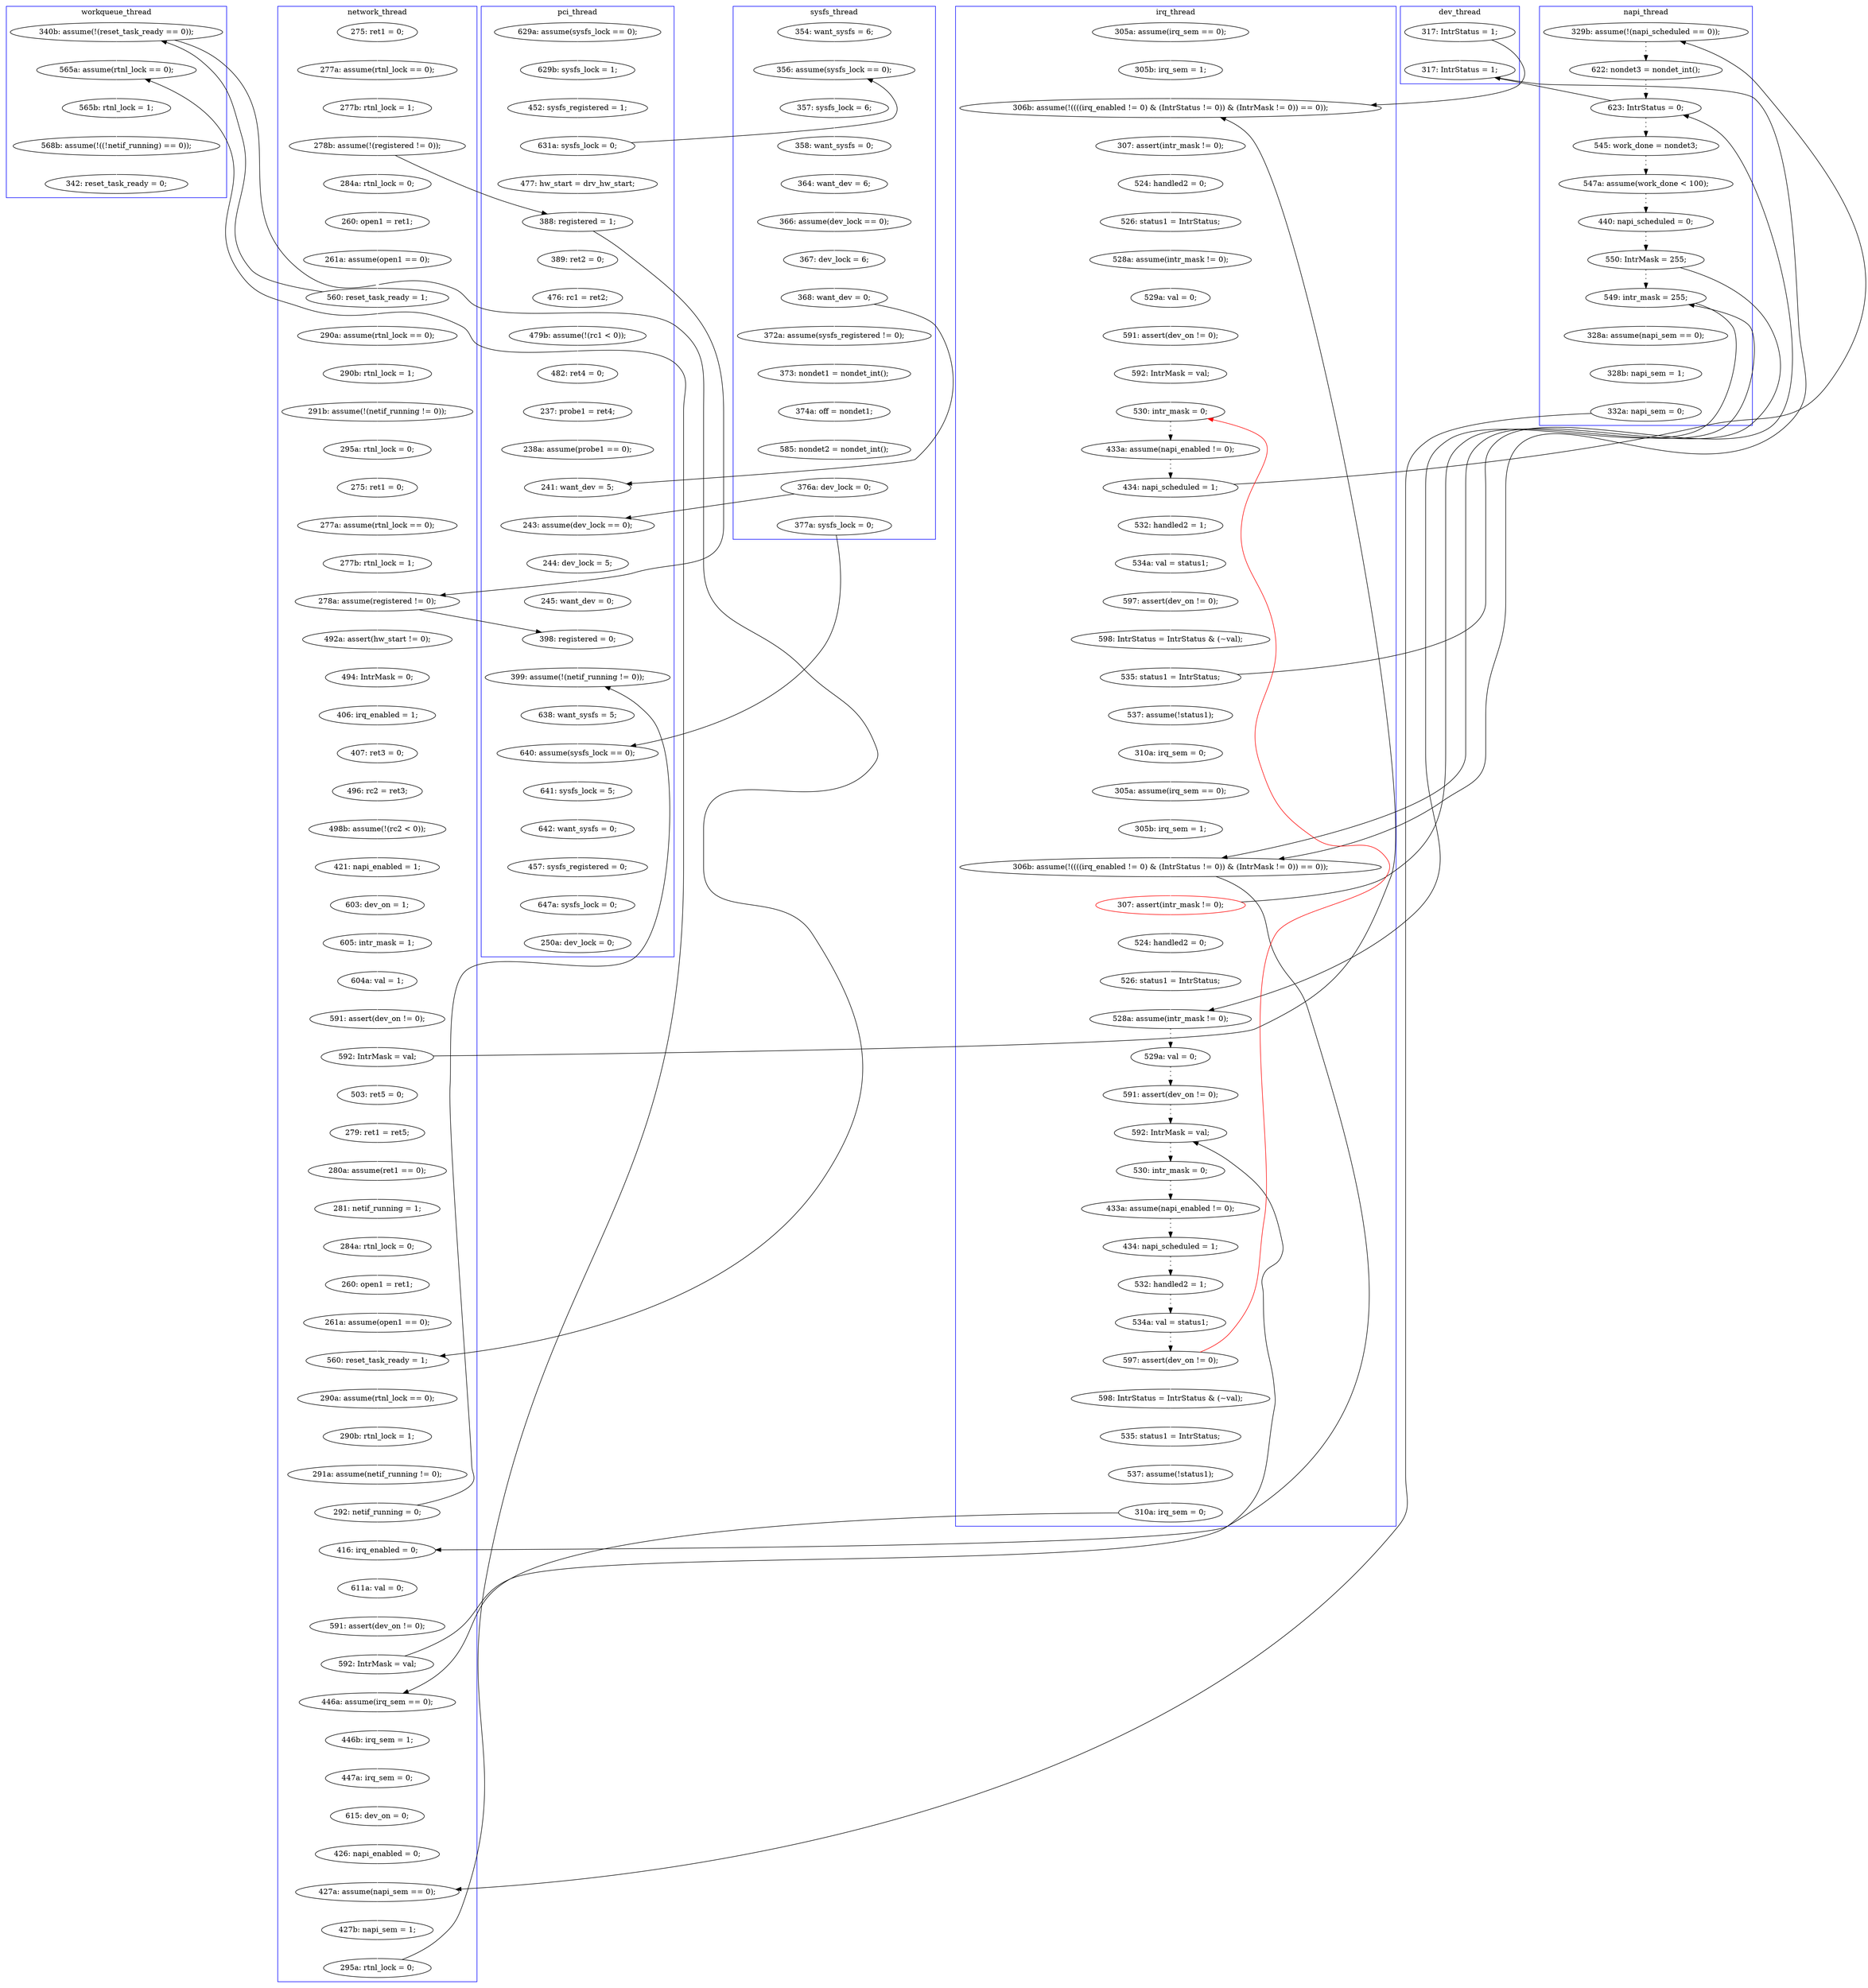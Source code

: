 digraph Counterexample {
	92 -> 97 [color = white, style = solid]
	255 -> 264 [color = white, style = solid]
	71 -> 235 [color = white, style = solid]
	296 -> 297 [color = black, style = solid, constraint = false]
	26 -> 28 [color = white, style = solid]
	188 -> 190 [color = white, style = solid]
	133 -> 136 [color = white, style = solid]
	75 -> 218 [color = white, style = solid]
	299 -> 329 [color = white, style = solid]
	303 -> 304 [color = white, style = solid]
	296 -> 331 [color = white, style = solid]
	217 -> 226 [color = black, style = dotted]
	180 -> 183 [color = black, style = solid, constraint = false]
	322 -> 325 [color = white, style = solid]
	116 -> 120 [color = white, style = solid]
	199 -> 200 [color = black, style = dotted]
	277 -> 279 [color = black, style = dotted]
	340 -> 341 [color = white, style = solid]
	315 -> 318 [color = white, style = solid]
	279 -> 280 [color = black, style = dotted]
	338 -> 339 [color = white, style = solid]
	90 -> 92 [color = white, style = solid]
	339 -> 340 [color = white, style = solid]
	60 -> 61 [color = white, style = solid]
	180 -> 182 [color = white, style = solid]
	108 -> 111 [color = white, style = solid]
	129 -> 132 [color = white, style = solid]
	139 -> 142 [color = white, style = solid]
	121 -> 154 [color = black, style = solid, constraint = false]
	32 -> 74 [color = black, style = solid, constraint = false]
	226 -> 231 [color = white, style = solid]
	226 -> 261 [color = black, style = solid, constraint = false]
	121 -> 205 [color = white, style = solid]
	136 -> 137 [color = white, style = solid]
	313 -> 314 [color = white, style = solid]
	231 -> 232 [color = white, style = solid]
	175 -> 179 [color = black, style = dotted]
	291 -> 293 [color = white, style = solid]
	224 -> 257 [color = white, style = solid]
	162 -> 247 [color = white, style = solid]
	32 -> 45 [color = white, style = solid]
	105 -> 108 [color = white, style = solid]
	153 -> 162 [color = white, style = solid]
	318 -> 319 [color = black, style = solid, constraint = false]
	261 -> 262 [color = black, style = dotted]
	54 -> 60 [color = white, style = solid]
	117 -> 146 [color = black, style = solid, constraint = false]
	223 -> 247 [color = black, style = solid, constraint = false]
	233 -> 314 [color = black, style = solid, constraint = false]
	165 -> 168 [color = white, style = solid]
	344 -> 346 [color = white, style = solid]
	304 -> 307 [color = white, style = solid]
	249 -> 252 [color = white, style = solid]
	150 -> 151 [color = white, style = solid]
	272 -> 276 [color = black, style = dotted]
	111 -> 115 [color = white, style = solid]
	210 -> 217 [color = black, style = dotted]
	74 -> 75 [color = white, style = solid]
	179 -> 180 [color = black, style = dotted]
	217 -> 223 [color = black, style = solid, constraint = false]
	192 -> 207 [color = white, style = solid]
	168 -> 169 [color = white, style = solid]
	154 -> 158 [color = white, style = solid]
	66 -> 74 [color = white, style = solid]
	307 -> 313 [color = white, style = solid]
	82 -> 88 [color = white, style = solid]
	192 -> 200 [color = black, style = solid, constraint = false]
	56 -> 63 [color = white, style = solid]
	265 -> 270 [color = black, style = solid, constraint = false]
	104 -> 105 [color = white, style = solid]
	276 -> 277 [color = black, style = dotted]
	92 -> 329 [color = black, style = solid, constraint = false]
	330 -> 338 [color = white, style = solid]
	98 -> 103 [color = white, style = solid]
	201 -> 204 [color = black, style = dotted]
	74 -> 92 [color = black, style = solid, constraint = false]
	282 -> 283 [color = white, style = solid]
	29 -> 32 [color = white, style = solid]
	123 -> 124 [color = white, style = solid]
	320 -> 322 [color = white, style = solid]
	331 -> 339 [color = black, style = solid, constraint = false]
	61 -> 64 [color = white, style = solid]
	200 -> 205 [color = black, style = solid, constraint = false]
	235 -> 236 [color = white, style = solid]
	240 -> 241 [color = white, style = solid]
	239 -> 240 [color = white, style = solid]
	128 -> 129 [color = white, style = solid]
	293 -> 302 [color = black, style = solid, constraint = false]
	158 -> 164 [color = white, style = solid]
	151 -> 153 [color = white, style = solid]
	42 -> 56 [color = white, style = solid]
	302 -> 303 [color = white, style = solid]
	190 -> 192 [color = white, style = solid]
	257 -> 258 [color = white, style = solid]
	41 -> 42 [color = white, style = solid]
	45 -> 46 [color = white, style = solid]
	236 -> 237 [color = white, style = solid]
	258 -> 261 [color = white, style = solid]
	183 -> 199 [color = black, style = dotted]
	329 -> 330 [color = white, style = solid]
	270 -> 272 [color = black, style = dotted]
	46 -> 49 [color = white, style = solid]
	103 -> 104 [color = white, style = solid]
	341 -> 344 [color = white, style = solid]
	297 -> 298 [color = white, style = solid]
	28 -> 29 [color = white, style = solid]
	138 -> 139 [color = white, style = solid]
	241 -> 294 [color = black, style = solid, constraint = false]
	246 -> 249 [color = white, style = solid]
	238 -> 239 [color = white, style = solid]
	285 -> 291 [color = white, style = solid]
	314 -> 315 [color = white, style = solid]
	63 -> 235 [color = black, style = solid, constraint = false]
	124 -> 154 [color = white, style = solid]
	264 -> 265 [color = white, style = solid]
	319 -> 320 [color = white, style = solid]
	142 -> 146 [color = white, style = solid]
	232 -> 233 [color = white, style = solid]
	262 -> 269 [color = black, style = dotted]
	218 -> 221 [color = white, style = solid]
	146 -> 150 [color = white, style = solid]
	223 -> 224 [color = white, style = solid]
	346 -> 354 [color = white, style = solid]
	132 -> 133 [color = white, style = solid]
	265 -> 302 [color = white, style = solid]
	137 -> 138 [color = white, style = solid]
	54 -> 117 [color = black, style = solid, constraint = false]
	224 -> 226 [color = black, style = solid, constraint = false]
	290 -> 294 [color = white, style = solid]
	294 -> 297 [color = white, style = solid]
	283 -> 285 [color = white, style = solid]
	97 -> 98 [color = white, style = solid]
	215 -> 223 [color = white, style = solid]
	172 -> 175 [color = white, style = solid]
	280 -> 282 [color = black, style = dotted]
	89 -> 90 [color = white, style = solid]
	171 -> 172 [color = white, style = solid]
	182 -> 186 [color = white, style = solid]
	169 -> 171 [color = white, style = solid]
	120 -> 128 [color = white, style = solid]
	164 -> 165 [color = white, style = solid]
	200 -> 201 [color = black, style = dotted]
	49 -> 54 [color = white, style = solid]
	237 -> 238 [color = white, style = solid]
	207 -> 211 [color = white, style = solid]
	287 -> 290 [color = white, style = solid]
	129 -> 154 [color = black, style = solid, constraint = false]
	162 -> 330 [color = black, style = solid, constraint = false]
	88 -> 89 [color = white, style = solid]
	298 -> 299 [color = white, style = solid]
	186 -> 188 [color = white, style = solid]
	252 -> 296 [color = white, style = solid]
	205 -> 223 [color = black, style = solid, constraint = false]
	282 -> 175 [color = red, style = solid, constraint = false]
	269 -> 270 [color = black, style = dotted]
	204 -> 210 [color = black, style = dotted]
	117 -> 319 [color = white, style = solid]
	221 -> 222 [color = white, style = solid]
	115 -> 116 [color = white, style = solid]
	245 -> 246 [color = white, style = solid]
	214 -> 215 [color = white, style = solid]
	211 -> 214 [color = white, style = solid]
	247 -> 255 [color = white, style = solid]
	63 -> 66 [color = white, style = solid]
	64 -> 82 [color = white, style = solid]
	222 -> 287 [color = white, style = solid]
	241 -> 245 [color = white, style = solid]
	subgraph cluster5 {
		label = workqueue_thread
		color = blue
		320  [label = "565b: rtnl_lock = 1;"]
		325  [label = "342: reset_task_ready = 0;"]
		319  [label = "565a: assume(rtnl_lock == 0);"]
		322  [label = "568b: assume(!((!netif_running) == 0));"]
		117  [label = "340b: assume(!(reset_task_ready == 0));"]
	}
	subgraph cluster7 {
		label = dev_thread
		color = blue
		121  [label = "317: IntrStatus = 1;"]
		205  [label = "317: IntrStatus = 1;"]
	}
	subgraph cluster4 {
		label = napi_thread
		color = blue
		231  [label = "328a: assume(napi_sem == 0);"]
		233  [label = "332a: napi_sem = 0;"]
		204  [label = "547a: assume(work_done < 100);"]
		183  [label = "329b: assume(!(napi_scheduled == 0));"]
		210  [label = "440: napi_scheduled = 0;"]
		232  [label = "328b: napi_sem = 1;"]
		201  [label = "545: work_done = nondet3;"]
		199  [label = "622: nondet3 = nondet_int();"]
		226  [label = "549: intr_mask = 255;"]
		200  [label = "623: IntrStatus = 0;"]
		217  [label = "550: IntrMask = 255;"]
	}
	subgraph cluster2 {
		label = network_thread
		color = blue
		136  [label = "280a: assume(ret1 == 0);"]
		82  [label = "295a: rtnl_lock = 0;"]
		61  [label = "290b: rtnl_lock = 1;"]
		151  [label = "290b: rtnl_lock = 1;"]
		302  [label = "446a: assume(irq_sem == 0);"]
		88  [label = "275: ret1 = 0;"]
		89  [label = "277a: assume(rtnl_lock == 0);"]
		153  [label = "291a: assume(netif_running != 0);"]
		116  [label = "605: intr_mask = 1;"]
		142  [label = "261a: assume(open1 == 0);"]
		132  [label = "503: ret5 = 0;"]
		105  [label = "496: rc2 = ret3;"]
		111  [label = "421: napi_enabled = 1;"]
		314  [label = "427a: assume(napi_sem == 0);"]
		129  [label = "592: IntrMask = val;"]
		120  [label = "604a: val = 1;"]
		264  [label = "591: assert(dev_on != 0);"]
		60  [label = "290a: assume(rtnl_lock == 0);"]
		304  [label = "447a: irq_sem = 0;"]
		146  [label = "560: reset_task_ready = 1;"]
		28  [label = "277a: assume(rtnl_lock == 0);"]
		307  [label = "615: dev_on = 0;"]
		133  [label = "279: ret1 = ret5;"]
		162  [label = "292: netif_running = 0;"]
		318  [label = "295a: rtnl_lock = 0;"]
		32  [label = "278b: assume(!(registered != 0));"]
		54  [label = "560: reset_task_ready = 1;"]
		90  [label = "277b: rtnl_lock = 1;"]
		138  [label = "284a: rtnl_lock = 0;"]
		49  [label = "261a: assume(open1 == 0);"]
		139  [label = "260: open1 = ret1;"]
		104  [label = "407: ret3 = 0;"]
		64  [label = "291b: assume(!(netif_running != 0));"]
		29  [label = "277b: rtnl_lock = 1;"]
		97  [label = "492a: assert(hw_start != 0);"]
		98  [label = "494: IntrMask = 0;"]
		103  [label = "406: irq_enabled = 1;"]
		255  [label = "611a: val = 0;"]
		108  [label = "498b: assume(!(rc2 < 0));"]
		26  [label = "275: ret1 = 0;"]
		92  [label = "278a: assume(registered != 0);"]
		46  [label = "260: open1 = ret1;"]
		115  [label = "603: dev_on = 1;"]
		45  [label = "284a: rtnl_lock = 0;"]
		247  [label = "416: irq_enabled = 0;"]
		137  [label = "281: netif_running = 1;"]
		128  [label = "591: assert(dev_on != 0);"]
		265  [label = "592: IntrMask = val;"]
		313  [label = "426: napi_enabled = 0;"]
		150  [label = "290a: assume(rtnl_lock == 0);"]
		303  [label = "446b: irq_sem = 1;"]
		315  [label = "427b: napi_sem = 1;"]
	}
	subgraph cluster6 {
		label = sysfs_thread
		color = blue
		331  [label = "377a: sysfs_lock = 0;"]
		296  [label = "376a: dev_lock = 0;"]
		252  [label = "585: nondet2 = nondet_int();"]
		235  [label = "356: assume(sysfs_lock == 0);"]
		249  [label = "374a: off = nondet1;"]
		236  [label = "357: sysfs_lock = 6;"]
		241  [label = "368: want_dev = 0;"]
		237  [label = "358: want_sysfs = 0;"]
		239  [label = "366: assume(dev_lock == 0);"]
		246  [label = "373: nondet1 = nondet_int();"]
		71  [label = "354: want_sysfs = 6;"]
		238  [label = "364: want_dev = 6;"]
		245  [label = "372a: assume(sysfs_registered != 0);"]
		240  [label = "367: dev_lock = 6;"]
	}
	subgraph cluster3 {
		label = irq_thread
		color = blue
		293  [label = "310a: irq_sem = 0;"]
		215  [label = "305b: irq_sem = 1;"]
		262  [label = "529a: val = 0;"]
		270  [label = "592: IntrMask = val;"]
		280  [label = "534a: val = status1;"]
		169  [label = "529a: val = 0;"]
		283  [label = "598: IntrStatus = IntrStatus & (~val);"]
		223  [label = "306b: assume(!((((irq_enabled != 0) & (IntrStatus != 0)) & (IntrMask != 0)) == 0));"]
		257  [label = "524: handled2 = 0;"]
		277  [label = "434: napi_scheduled = 1;"]
		182  [label = "532: handled2 = 1;"]
		172  [label = "592: IntrMask = val;"]
		179  [label = "433a: assume(napi_enabled != 0);"]
		192  [label = "535: status1 = IntrStatus;"]
		291  [label = "537: assume(!status1);"]
		164  [label = "524: handled2 = 0;"]
		207  [label = "537: assume(!status1);"]
		261  [label = "528a: assume(intr_mask != 0);"]
		285  [label = "535: status1 = IntrStatus;"]
		154  [label = "306b: assume(!((((irq_enabled != 0) & (IntrStatus != 0)) & (IntrMask != 0)) == 0));"]
		224  [label = "307: assert(intr_mask != 0);", color = red]
		276  [label = "433a: assume(napi_enabled != 0);"]
		124  [label = "305b: irq_sem = 1;"]
		175  [label = "530: intr_mask = 0;"]
		279  [label = "532: handled2 = 1;"]
		171  [label = "591: assert(dev_on != 0);"]
		123  [label = "305a: assume(irq_sem == 0);"]
		272  [label = "530: intr_mask = 0;"]
		214  [label = "305a: assume(irq_sem == 0);"]
		165  [label = "526: status1 = IntrStatus;"]
		188  [label = "597: assert(dev_on != 0);"]
		158  [label = "307: assert(intr_mask != 0);"]
		282  [label = "597: assert(dev_on != 0);"]
		168  [label = "528a: assume(intr_mask != 0);"]
		190  [label = "598: IntrStatus = IntrStatus & (~val);"]
		269  [label = "591: assert(dev_on != 0);"]
		211  [label = "310a: irq_sem = 0;"]
		186  [label = "534a: val = status1;"]
		180  [label = "434: napi_scheduled = 1;"]
		258  [label = "526: status1 = IntrStatus;"]
	}
	subgraph cluster1 {
		label = pci_thread
		color = blue
		299  [label = "245: want_dev = 0;"]
		63  [label = "631a: sysfs_lock = 0;"]
		341  [label = "642: want_sysfs = 0;"]
		287  [label = "237: probe1 = ret4;"]
		330  [label = "399: assume(!(netif_running != 0));"]
		42  [label = "629b: sysfs_lock = 1;"]
		346  [label = "647a: sysfs_lock = 0;"]
		66  [label = "477: hw_start = drv_hw_start;"]
		344  [label = "457: sysfs_registered = 0;"]
		290  [label = "238a: assume(probe1 == 0);"]
		340  [label = "641: sysfs_lock = 5;"]
		221  [label = "479b: assume(!(rc1 < 0));"]
		218  [label = "476: rc1 = ret2;"]
		56  [label = "452: sysfs_registered = 1;"]
		354  [label = "250a: dev_lock = 0;"]
		339  [label = "640: assume(sysfs_lock == 0);"]
		329  [label = "398: registered = 0;"]
		75  [label = "389: ret2 = 0;"]
		297  [label = "243: assume(dev_lock == 0);"]
		74  [label = "388: registered = 1;"]
		41  [label = "629a: assume(sysfs_lock == 0);"]
		298  [label = "244: dev_lock = 5;"]
		338  [label = "638: want_sysfs = 5;"]
		222  [label = "482: ret4 = 0;"]
		294  [label = "241: want_dev = 5;"]
	}
}